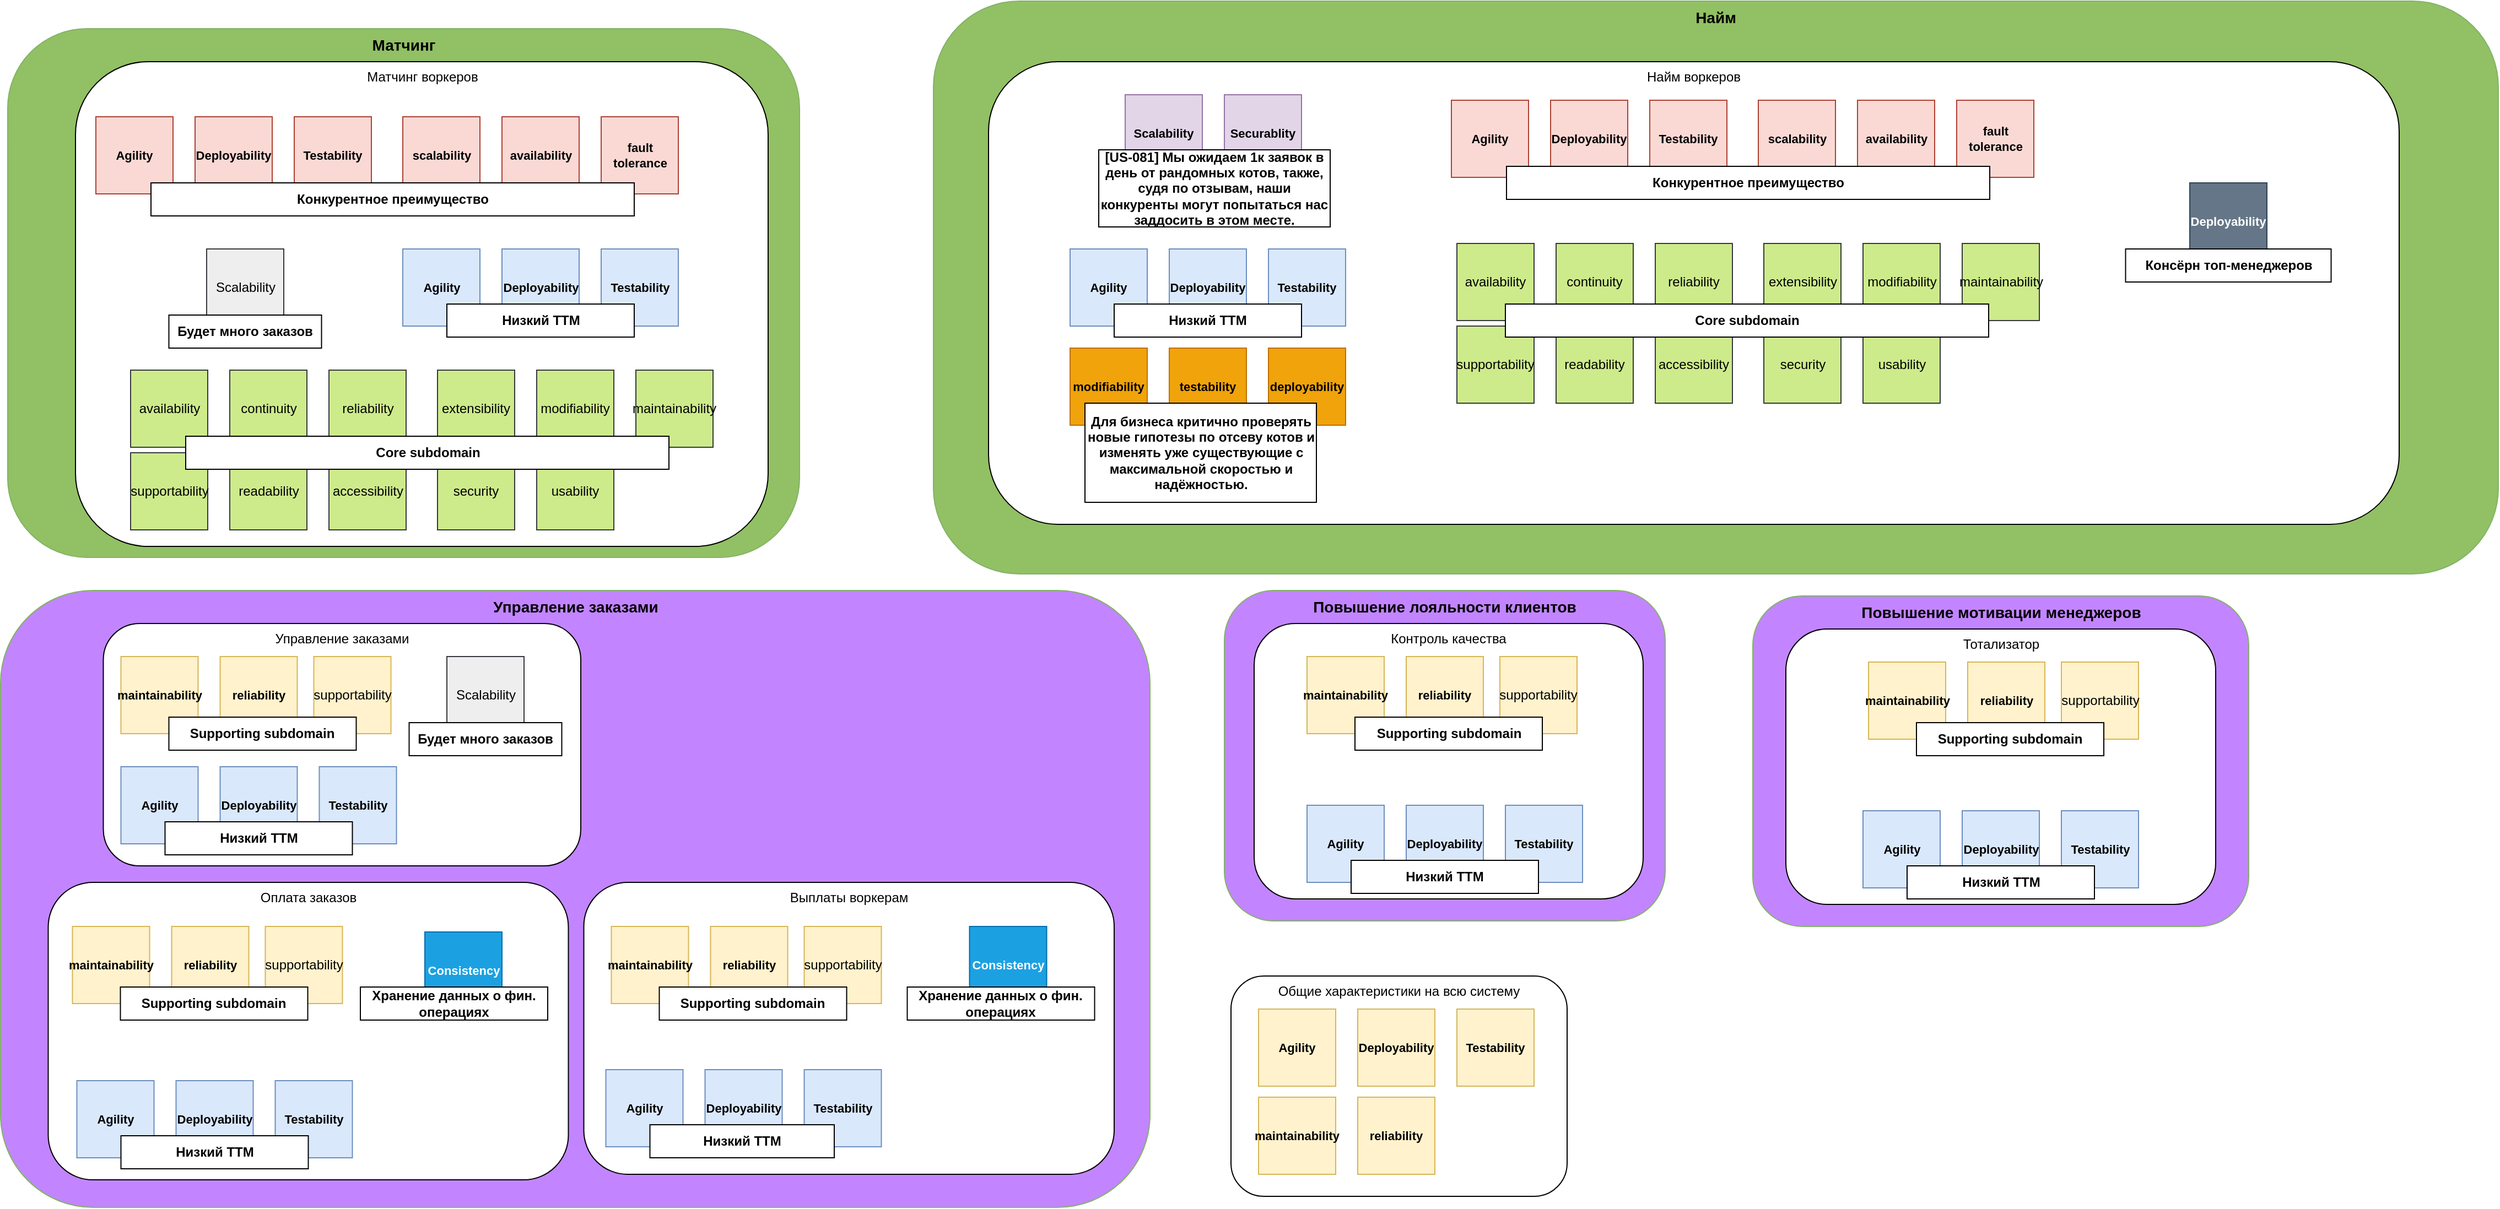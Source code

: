 <mxfile version="24.6.4" type="device">
  <diagram name="Страница — 1" id="pB-DCqzlVxQYwyFY6dTd">
    <mxGraphModel dx="4261" dy="2704" grid="1" gridSize="10" guides="1" tooltips="1" connect="1" arrows="1" fold="1" page="1" pageScale="1" pageWidth="827" pageHeight="1169" math="0" shadow="0">
      <root>
        <mxCell id="0" />
        <mxCell id="1" parent="0" />
        <mxCell id="i9HxITUdwTg5ynkEMa7d-1" value="&lt;font style=&quot;font-size: 14px;&quot;&gt;Найм&lt;/font&gt;" style="rounded=1;whiteSpace=wrap;html=1;fillColor=#92C064;strokeColor=#82b366;horizontal=1;verticalAlign=top;fontSize=14;fontStyle=1" parent="1" vertex="1">
          <mxGeometry x="-560" y="-195" width="1420" height="520" as="geometry" />
        </mxCell>
        <mxCell id="i9HxITUdwTg5ynkEMa7d-2" value="Повышение мотивации менеджеров" style="rounded=1;whiteSpace=wrap;html=1;fillColor=#C285FF;strokeColor=#82b366;verticalAlign=top;fontStyle=1;fontSize=14;" parent="1" vertex="1">
          <mxGeometry x="183.5" y="345" width="450" height="300" as="geometry" />
        </mxCell>
        <mxCell id="i9HxITUdwTg5ynkEMa7d-3" value="Повышение лояльности клиентов" style="rounded=1;whiteSpace=wrap;html=1;fillColor=#C285FF;strokeColor=#82b366;verticalAlign=top;fontSize=14;fontStyle=1" parent="1" vertex="1">
          <mxGeometry x="-296" y="340" width="400" height="300" as="geometry" />
        </mxCell>
        <mxCell id="i9HxITUdwTg5ynkEMa7d-4" value="&lt;font style=&quot;font-size: 14px;&quot;&gt;&lt;b&gt;Управление заказами&lt;/b&gt;&lt;/font&gt;" style="rounded=1;whiteSpace=wrap;html=1;fillColor=#C285FF;strokeColor=#82b366;verticalAlign=top;" parent="1" vertex="1">
          <mxGeometry x="-1406.5" y="340" width="1043" height="560" as="geometry" />
        </mxCell>
        <mxCell id="i9HxITUdwTg5ynkEMa7d-6" value="Найм воркеров" style="rounded=1;whiteSpace=wrap;html=1;horizontal=1;verticalAlign=top;" parent="1" vertex="1">
          <mxGeometry x="-510" y="-140" width="1280" height="420" as="geometry" />
        </mxCell>
        <mxCell id="i9HxITUdwTg5ynkEMa7d-8" value="Оплата заказов" style="rounded=1;whiteSpace=wrap;html=1;verticalAlign=top;" parent="1" vertex="1">
          <mxGeometry x="-1363.25" y="605" width="472" height="270" as="geometry" />
        </mxCell>
        <mxCell id="i9HxITUdwTg5ynkEMa7d-9" value="Выплаты воркерам" style="rounded=1;whiteSpace=wrap;html=1;verticalAlign=top;" parent="1" vertex="1">
          <mxGeometry x="-877.25" y="605" width="481.25" height="265" as="geometry" />
        </mxCell>
        <mxCell id="i9HxITUdwTg5ynkEMa7d-11" value="Управление заказами" style="rounded=1;whiteSpace=wrap;html=1;verticalAlign=top;" parent="1" vertex="1">
          <mxGeometry x="-1313.25" y="370" width="433.25" height="220" as="geometry" />
        </mxCell>
        <mxCell id="i9HxITUdwTg5ynkEMa7d-17" value="Тотализатор" style="rounded=1;whiteSpace=wrap;html=1;verticalAlign=top;" parent="1" vertex="1">
          <mxGeometry x="213.5" y="375" width="390" height="250" as="geometry" />
        </mxCell>
        <mxCell id="i9HxITUdwTg5ynkEMa7d-18" value="Контроль качества" style="rounded=1;whiteSpace=wrap;html=1;verticalAlign=top;" parent="1" vertex="1">
          <mxGeometry x="-269" y="370" width="353" height="250" as="geometry" />
        </mxCell>
        <mxCell id="p7_S75s9Kl5HE0xFlEru-1" value="Матчинг" style="rounded=1;whiteSpace=wrap;html=1;fillColor=#92C064;strokeColor=#82b366;verticalAlign=top;fontStyle=1;fontSize=14;" parent="1" vertex="1">
          <mxGeometry x="-1400" y="-170" width="718.5" height="480" as="geometry" />
        </mxCell>
        <mxCell id="i9HxITUdwTg5ynkEMa7d-10" value="Матчинг воркеров" style="rounded=1;whiteSpace=wrap;html=1;verticalAlign=top;" parent="1" vertex="1">
          <mxGeometry x="-1338.5" y="-140" width="628.5" height="440" as="geometry" />
        </mxCell>
        <mxCell id="guKOBlCvcFEGk6WnvgFR-11" value="&lt;b style=&quot;font-size: 11px;&quot;&gt;&lt;font style=&quot;font-size: 11px;&quot;&gt;Agility&lt;/font&gt;&lt;/b&gt;" style="whiteSpace=wrap;html=1;aspect=fixed;labelBackgroundColor=none;fillColor=#dae8fc;strokeColor=#6c8ebf;fontSize=11;" parent="1" vertex="1">
          <mxGeometry x="-436" y="30" width="70" height="70" as="geometry" />
        </mxCell>
        <mxCell id="guKOBlCvcFEGk6WnvgFR-12" value="&lt;b style=&quot;font-size: 11px;&quot;&gt;&lt;font style=&quot;font-size: 11px;&quot;&gt;Deployability&lt;/font&gt;&lt;/b&gt;" style="whiteSpace=wrap;html=1;aspect=fixed;labelBackgroundColor=none;fillColor=#dae8fc;strokeColor=#6c8ebf;fontSize=11;" parent="1" vertex="1">
          <mxGeometry x="-346" y="30" width="70" height="70" as="geometry" />
        </mxCell>
        <mxCell id="guKOBlCvcFEGk6WnvgFR-13" value="&lt;b style=&quot;font-size: 11px;&quot;&gt;&lt;font style=&quot;font-size: 11px;&quot;&gt;Testability&lt;/font&gt;&lt;/b&gt;" style="whiteSpace=wrap;html=1;aspect=fixed;labelBackgroundColor=none;fillColor=#dae8fc;strokeColor=#6c8ebf;fontSize=11;" parent="1" vertex="1">
          <mxGeometry x="-256" y="30" width="70" height="70" as="geometry" />
        </mxCell>
        <mxCell id="guKOBlCvcFEGk6WnvgFR-14" value="Низкий TTM" style="rounded=0;whiteSpace=wrap;html=1;fontStyle=1" parent="1" vertex="1">
          <mxGeometry x="-396" y="80" width="170" height="30" as="geometry" />
        </mxCell>
        <mxCell id="guKOBlCvcFEGk6WnvgFR-18" value="&lt;b style=&quot;font-size: 11px;&quot;&gt;&lt;font style=&quot;font-size: 11px;&quot;&gt;Agility&lt;/font&gt;&lt;/b&gt;" style="whiteSpace=wrap;html=1;aspect=fixed;labelBackgroundColor=none;fillColor=#dae8fc;strokeColor=#6c8ebf;fontSize=11;" parent="1" vertex="1">
          <mxGeometry x="-1041.5" y="30" width="70" height="70" as="geometry" />
        </mxCell>
        <mxCell id="guKOBlCvcFEGk6WnvgFR-19" value="&lt;b style=&quot;font-size: 11px;&quot;&gt;&lt;font style=&quot;font-size: 11px;&quot;&gt;Deployability&lt;/font&gt;&lt;/b&gt;" style="whiteSpace=wrap;html=1;aspect=fixed;labelBackgroundColor=none;fillColor=#dae8fc;strokeColor=#6c8ebf;fontSize=11;" parent="1" vertex="1">
          <mxGeometry x="-951.5" y="30" width="70" height="70" as="geometry" />
        </mxCell>
        <mxCell id="guKOBlCvcFEGk6WnvgFR-20" value="&lt;b style=&quot;font-size: 11px;&quot;&gt;&lt;font style=&quot;font-size: 11px;&quot;&gt;Testability&lt;/font&gt;&lt;/b&gt;" style="whiteSpace=wrap;html=1;aspect=fixed;labelBackgroundColor=none;fillColor=#dae8fc;strokeColor=#6c8ebf;fontSize=11;" parent="1" vertex="1">
          <mxGeometry x="-861.5" y="30" width="70" height="70" as="geometry" />
        </mxCell>
        <mxCell id="guKOBlCvcFEGk6WnvgFR-21" value="Низкий TTM" style="rounded=0;whiteSpace=wrap;html=1;fontStyle=1" parent="1" vertex="1">
          <mxGeometry x="-1001.5" y="80" width="170" height="30" as="geometry" />
        </mxCell>
        <mxCell id="guKOBlCvcFEGk6WnvgFR-22" value="&lt;b style=&quot;font-size: 11px;&quot;&gt;&lt;font style=&quot;font-size: 11px;&quot;&gt;Agility&lt;/font&gt;&lt;/b&gt;" style="whiteSpace=wrap;html=1;aspect=fixed;labelBackgroundColor=none;fillColor=#dae8fc;strokeColor=#6c8ebf;fontSize=11;" parent="1" vertex="1">
          <mxGeometry x="-221" y="535" width="70" height="70" as="geometry" />
        </mxCell>
        <mxCell id="guKOBlCvcFEGk6WnvgFR-23" value="&lt;b style=&quot;font-size: 11px;&quot;&gt;&lt;font style=&quot;font-size: 11px;&quot;&gt;Deployability&lt;/font&gt;&lt;/b&gt;" style="whiteSpace=wrap;html=1;aspect=fixed;labelBackgroundColor=none;fillColor=#dae8fc;strokeColor=#6c8ebf;fontSize=11;" parent="1" vertex="1">
          <mxGeometry x="-131" y="535" width="70" height="70" as="geometry" />
        </mxCell>
        <mxCell id="guKOBlCvcFEGk6WnvgFR-24" value="&lt;b style=&quot;font-size: 11px;&quot;&gt;&lt;font style=&quot;font-size: 11px;&quot;&gt;Testability&lt;/font&gt;&lt;/b&gt;" style="whiteSpace=wrap;html=1;aspect=fixed;labelBackgroundColor=none;fillColor=#dae8fc;strokeColor=#6c8ebf;fontSize=11;" parent="1" vertex="1">
          <mxGeometry x="-41" y="535" width="70" height="70" as="geometry" />
        </mxCell>
        <mxCell id="guKOBlCvcFEGk6WnvgFR-25" value="Низкий TTM" style="rounded=0;whiteSpace=wrap;html=1;fontStyle=1" parent="1" vertex="1">
          <mxGeometry x="-181" y="585" width="170" height="30" as="geometry" />
        </mxCell>
        <mxCell id="guKOBlCvcFEGk6WnvgFR-30" value="&lt;b style=&quot;font-size: 11px;&quot;&gt;&lt;font style=&quot;font-size: 11px;&quot;&gt;Agility&lt;/font&gt;&lt;/b&gt;" style="whiteSpace=wrap;html=1;aspect=fixed;labelBackgroundColor=none;fillColor=#dae8fc;strokeColor=#6c8ebf;fontSize=11;" parent="1" vertex="1">
          <mxGeometry x="-1297.25" y="500" width="70" height="70" as="geometry" />
        </mxCell>
        <mxCell id="guKOBlCvcFEGk6WnvgFR-31" value="&lt;b style=&quot;font-size: 11px;&quot;&gt;&lt;font style=&quot;font-size: 11px;&quot;&gt;Deployability&lt;/font&gt;&lt;/b&gt;" style="whiteSpace=wrap;html=1;aspect=fixed;labelBackgroundColor=none;fillColor=#dae8fc;strokeColor=#6c8ebf;fontSize=11;" parent="1" vertex="1">
          <mxGeometry x="-1207.25" y="500" width="70" height="70" as="geometry" />
        </mxCell>
        <mxCell id="guKOBlCvcFEGk6WnvgFR-32" value="&lt;b style=&quot;font-size: 11px;&quot;&gt;&lt;font style=&quot;font-size: 11px;&quot;&gt;Testability&lt;/font&gt;&lt;/b&gt;" style="whiteSpace=wrap;html=1;aspect=fixed;labelBackgroundColor=none;fillColor=#dae8fc;strokeColor=#6c8ebf;fontSize=11;" parent="1" vertex="1">
          <mxGeometry x="-1117.25" y="500" width="70" height="70" as="geometry" />
        </mxCell>
        <mxCell id="guKOBlCvcFEGk6WnvgFR-33" value="Низкий TTM" style="rounded=0;whiteSpace=wrap;html=1;fontStyle=1" parent="1" vertex="1">
          <mxGeometry x="-1257.25" y="550" width="170" height="30" as="geometry" />
        </mxCell>
        <mxCell id="guKOBlCvcFEGk6WnvgFR-34" value="&lt;b style=&quot;font-size: 11px;&quot;&gt;&lt;font style=&quot;font-size: 11px;&quot;&gt;Agility&lt;/font&gt;&lt;/b&gt;" style="whiteSpace=wrap;html=1;aspect=fixed;labelBackgroundColor=none;fillColor=#dae8fc;strokeColor=#6c8ebf;fontSize=11;" parent="1" vertex="1">
          <mxGeometry x="-857.25" y="775" width="70" height="70" as="geometry" />
        </mxCell>
        <mxCell id="guKOBlCvcFEGk6WnvgFR-35" value="&lt;b style=&quot;font-size: 11px;&quot;&gt;&lt;font style=&quot;font-size: 11px;&quot;&gt;Deployability&lt;/font&gt;&lt;/b&gt;" style="whiteSpace=wrap;html=1;aspect=fixed;labelBackgroundColor=none;fillColor=#dae8fc;strokeColor=#6c8ebf;fontSize=11;" parent="1" vertex="1">
          <mxGeometry x="-767.25" y="775" width="70" height="70" as="geometry" />
        </mxCell>
        <mxCell id="guKOBlCvcFEGk6WnvgFR-36" value="&lt;b style=&quot;font-size: 11px;&quot;&gt;&lt;font style=&quot;font-size: 11px;&quot;&gt;Testability&lt;/font&gt;&lt;/b&gt;" style="whiteSpace=wrap;html=1;aspect=fixed;labelBackgroundColor=none;fillColor=#dae8fc;strokeColor=#6c8ebf;fontSize=11;" parent="1" vertex="1">
          <mxGeometry x="-677.25" y="775" width="70" height="70" as="geometry" />
        </mxCell>
        <mxCell id="guKOBlCvcFEGk6WnvgFR-37" value="Низкий TTM" style="rounded=0;whiteSpace=wrap;html=1;fontStyle=1" parent="1" vertex="1">
          <mxGeometry x="-817.25" y="825" width="167.25" height="30" as="geometry" />
        </mxCell>
        <mxCell id="guKOBlCvcFEGk6WnvgFR-38" value="&lt;b style=&quot;font-size: 11px;&quot;&gt;&lt;font style=&quot;font-size: 11px;&quot;&gt;Agility&lt;/font&gt;&lt;/b&gt;" style="whiteSpace=wrap;html=1;aspect=fixed;labelBackgroundColor=none;fillColor=#dae8fc;strokeColor=#6c8ebf;fontSize=11;" parent="1" vertex="1">
          <mxGeometry x="-1337.25" y="785" width="70" height="70" as="geometry" />
        </mxCell>
        <mxCell id="guKOBlCvcFEGk6WnvgFR-39" value="&lt;b style=&quot;font-size: 11px;&quot;&gt;&lt;font style=&quot;font-size: 11px;&quot;&gt;Deployability&lt;/font&gt;&lt;/b&gt;" style="whiteSpace=wrap;html=1;aspect=fixed;labelBackgroundColor=none;fillColor=#dae8fc;strokeColor=#6c8ebf;fontSize=11;" parent="1" vertex="1">
          <mxGeometry x="-1247.25" y="785" width="70" height="70" as="geometry" />
        </mxCell>
        <mxCell id="guKOBlCvcFEGk6WnvgFR-40" value="&lt;b style=&quot;font-size: 11px;&quot;&gt;&lt;font style=&quot;font-size: 11px;&quot;&gt;Testability&lt;/font&gt;&lt;/b&gt;" style="whiteSpace=wrap;html=1;aspect=fixed;labelBackgroundColor=none;fillColor=#dae8fc;strokeColor=#6c8ebf;fontSize=11;" parent="1" vertex="1">
          <mxGeometry x="-1157.25" y="785" width="70" height="70" as="geometry" />
        </mxCell>
        <mxCell id="guKOBlCvcFEGk6WnvgFR-41" value="Низкий TTM" style="rounded=0;whiteSpace=wrap;html=1;fontStyle=1" parent="1" vertex="1">
          <mxGeometry x="-1297.25" y="835" width="170" height="30" as="geometry" />
        </mxCell>
        <mxCell id="guKOBlCvcFEGk6WnvgFR-42" value="&lt;b style=&quot;font-size: 11px;&quot;&gt;&lt;font style=&quot;font-size: 11px;&quot;&gt;Agility&lt;/font&gt;&lt;/b&gt;" style="whiteSpace=wrap;html=1;aspect=fixed;labelBackgroundColor=none;fillColor=#dae8fc;strokeColor=#6c8ebf;fontSize=11;" parent="1" vertex="1">
          <mxGeometry x="283.5" y="540" width="70" height="70" as="geometry" />
        </mxCell>
        <mxCell id="guKOBlCvcFEGk6WnvgFR-43" value="&lt;b style=&quot;font-size: 11px;&quot;&gt;&lt;font style=&quot;font-size: 11px;&quot;&gt;Deployability&lt;/font&gt;&lt;/b&gt;" style="whiteSpace=wrap;html=1;aspect=fixed;labelBackgroundColor=none;fillColor=#dae8fc;strokeColor=#6c8ebf;fontSize=11;" parent="1" vertex="1">
          <mxGeometry x="373.5" y="540" width="70" height="70" as="geometry" />
        </mxCell>
        <mxCell id="guKOBlCvcFEGk6WnvgFR-44" value="&lt;b style=&quot;font-size: 11px;&quot;&gt;&lt;font style=&quot;font-size: 11px;&quot;&gt;Testability&lt;/font&gt;&lt;/b&gt;" style="whiteSpace=wrap;html=1;aspect=fixed;labelBackgroundColor=none;fillColor=#dae8fc;strokeColor=#6c8ebf;fontSize=11;" parent="1" vertex="1">
          <mxGeometry x="463.5" y="540" width="70" height="70" as="geometry" />
        </mxCell>
        <mxCell id="guKOBlCvcFEGk6WnvgFR-45" value="Низкий TTM" style="rounded=0;whiteSpace=wrap;html=1;fontStyle=1" parent="1" vertex="1">
          <mxGeometry x="323.5" y="590" width="170" height="30" as="geometry" />
        </mxCell>
        <mxCell id="guKOBlCvcFEGk6WnvgFR-46" value="Общие характеристики на всю систему" style="rounded=1;whiteSpace=wrap;html=1;verticalAlign=top;" parent="1" vertex="1">
          <mxGeometry x="-290" y="690" width="305" height="200" as="geometry" />
        </mxCell>
        <mxCell id="guKOBlCvcFEGk6WnvgFR-47" value="&lt;b style=&quot;font-size: 11px;&quot;&gt;&lt;font style=&quot;font-size: 11px;&quot;&gt;Agility&lt;/font&gt;&lt;/b&gt;" style="whiteSpace=wrap;html=1;aspect=fixed;labelBackgroundColor=none;fillColor=#fff2cc;strokeColor=#d6b656;fontSize=11;" parent="1" vertex="1">
          <mxGeometry x="-265" y="720" width="70" height="70" as="geometry" />
        </mxCell>
        <mxCell id="DYhysilcUHir7CbwO9jj-1" value="&lt;b style=&quot;font-size: 11px;&quot;&gt;&lt;font style=&quot;font-size: 11px;&quot;&gt;Deployability&lt;/font&gt;&lt;/b&gt;" style="whiteSpace=wrap;html=1;aspect=fixed;labelBackgroundColor=none;fillColor=#fff2cc;strokeColor=#d6b656;fontSize=11;" vertex="1" parent="1">
          <mxGeometry x="-175" y="720" width="70" height="70" as="geometry" />
        </mxCell>
        <mxCell id="DYhysilcUHir7CbwO9jj-2" value="&lt;b style=&quot;font-size: 11px;&quot;&gt;&lt;font style=&quot;font-size: 11px;&quot;&gt;Testability&lt;/font&gt;&lt;/b&gt;" style="whiteSpace=wrap;html=1;aspect=fixed;labelBackgroundColor=none;fillColor=#fff2cc;strokeColor=#d6b656;fontSize=11;" vertex="1" parent="1">
          <mxGeometry x="-85" y="720" width="70" height="70" as="geometry" />
        </mxCell>
        <mxCell id="DYhysilcUHir7CbwO9jj-3" value="&lt;b style=&quot;font-size: 11px;&quot;&gt;&lt;font style=&quot;font-size: 11px;&quot;&gt;Scalability&lt;/font&gt;&lt;/b&gt;" style="whiteSpace=wrap;html=1;aspect=fixed;labelBackgroundColor=none;fillColor=#e1d5e7;strokeColor=#9673a6;fontSize=11;" vertex="1" parent="1">
          <mxGeometry x="-386" y="-110" width="70" height="70" as="geometry" />
        </mxCell>
        <mxCell id="DYhysilcUHir7CbwO9jj-4" value="&lt;b style=&quot;font-size: 11px;&quot;&gt;&lt;font style=&quot;font-size: 11px;&quot;&gt;Securablity&lt;/font&gt;&lt;/b&gt;" style="whiteSpace=wrap;html=1;aspect=fixed;labelBackgroundColor=none;fillColor=#e1d5e7;strokeColor=#9673a6;fontSize=11;" vertex="1" parent="1">
          <mxGeometry x="-296" y="-110" width="70" height="70" as="geometry" />
        </mxCell>
        <mxCell id="DYhysilcUHir7CbwO9jj-5" value="&lt;b&gt;modifiability&lt;/b&gt;" style="whiteSpace=wrap;html=1;aspect=fixed;labelBackgroundColor=none;fillColor=#f0a30a;strokeColor=#BD7000;fontSize=11;fontColor=#000000;" vertex="1" parent="1">
          <mxGeometry x="-436" y="120" width="70" height="70" as="geometry" />
        </mxCell>
        <mxCell id="DYhysilcUHir7CbwO9jj-6" value="&lt;b&gt;testability&lt;/b&gt;" style="whiteSpace=wrap;html=1;aspect=fixed;labelBackgroundColor=none;fillColor=#f0a30a;strokeColor=#BD7000;fontSize=11;fontColor=#000000;" vertex="1" parent="1">
          <mxGeometry x="-346" y="120" width="70" height="70" as="geometry" />
        </mxCell>
        <mxCell id="DYhysilcUHir7CbwO9jj-7" value="&lt;b&gt;deployability&lt;/b&gt;" style="whiteSpace=wrap;html=1;aspect=fixed;labelBackgroundColor=none;fillColor=#f0a30a;strokeColor=#BD7000;fontSize=11;fontColor=#000000;" vertex="1" parent="1">
          <mxGeometry x="-256" y="120" width="70" height="70" as="geometry" />
        </mxCell>
        <mxCell id="DYhysilcUHir7CbwO9jj-8" value="Для бизнеса критично проверять новые гипотезы по отсеву котов и изменять уже существующие с максимальной скоростью и надёжностью." style="rounded=0;whiteSpace=wrap;html=1;fontStyle=1" vertex="1" parent="1">
          <mxGeometry x="-422.5" y="170" width="210" height="90" as="geometry" />
        </mxCell>
        <mxCell id="DYhysilcUHir7CbwO9jj-9" value="[US-081] Мы ожидаем 1к заявок в день от рандомных котов, также, судя по отзывам, наши конкуренты могут попытаться нас заддосить в этом месте." style="rounded=0;whiteSpace=wrap;html=1;fontStyle=1" vertex="1" parent="1">
          <mxGeometry x="-410" y="-60" width="210" height="70" as="geometry" />
        </mxCell>
        <mxCell id="DYhysilcUHir7CbwO9jj-10" value="&lt;b&gt;maintainability&lt;/b&gt;" style="whiteSpace=wrap;html=1;aspect=fixed;labelBackgroundColor=none;fillColor=#fff2cc;strokeColor=#d6b656;fontSize=11;" vertex="1" parent="1">
          <mxGeometry x="-265" y="800" width="70" height="70" as="geometry" />
        </mxCell>
        <mxCell id="DYhysilcUHir7CbwO9jj-11" value="&lt;b&gt;reliability&lt;/b&gt;" style="whiteSpace=wrap;html=1;aspect=fixed;labelBackgroundColor=none;fillColor=#fff2cc;strokeColor=#d6b656;fontSize=11;" vertex="1" parent="1">
          <mxGeometry x="-175" y="800" width="70" height="70" as="geometry" />
        </mxCell>
        <mxCell id="DYhysilcUHir7CbwO9jj-14" value="&lt;b&gt;maintainability&lt;/b&gt;" style="whiteSpace=wrap;html=1;aspect=fixed;labelBackgroundColor=none;fillColor=#fff2cc;strokeColor=#d6b656;fontSize=11;" vertex="1" parent="1">
          <mxGeometry x="-221" y="400" width="70" height="70" as="geometry" />
        </mxCell>
        <mxCell id="DYhysilcUHir7CbwO9jj-15" value="&lt;b&gt;reliability&lt;/b&gt;" style="whiteSpace=wrap;html=1;aspect=fixed;labelBackgroundColor=none;fillColor=#fff2cc;strokeColor=#d6b656;fontSize=11;" vertex="1" parent="1">
          <mxGeometry x="-131" y="400" width="70" height="70" as="geometry" />
        </mxCell>
        <mxCell id="DYhysilcUHir7CbwO9jj-16" value="&lt;span style=&quot;font-size: 12px; text-align: left;&quot;&gt;supportability&lt;/span&gt;" style="whiteSpace=wrap;html=1;aspect=fixed;labelBackgroundColor=none;fillColor=#fff2cc;strokeColor=#d6b656;fontSize=11;" vertex="1" parent="1">
          <mxGeometry x="-46" y="400" width="70" height="70" as="geometry" />
        </mxCell>
        <mxCell id="DYhysilcUHir7CbwO9jj-17" value="Supporting subdomain" style="rounded=0;whiteSpace=wrap;html=1;fontStyle=1" vertex="1" parent="1">
          <mxGeometry x="-177.5" y="455" width="170" height="30" as="geometry" />
        </mxCell>
        <mxCell id="DYhysilcUHir7CbwO9jj-18" value="&lt;b&gt;maintainability&lt;/b&gt;" style="whiteSpace=wrap;html=1;aspect=fixed;labelBackgroundColor=none;fillColor=#fff2cc;strokeColor=#d6b656;fontSize=11;" vertex="1" parent="1">
          <mxGeometry x="-1297.25" y="400" width="70" height="70" as="geometry" />
        </mxCell>
        <mxCell id="DYhysilcUHir7CbwO9jj-19" value="&lt;b&gt;reliability&lt;/b&gt;" style="whiteSpace=wrap;html=1;aspect=fixed;labelBackgroundColor=none;fillColor=#fff2cc;strokeColor=#d6b656;fontSize=11;" vertex="1" parent="1">
          <mxGeometry x="-1207.25" y="400" width="70" height="70" as="geometry" />
        </mxCell>
        <mxCell id="DYhysilcUHir7CbwO9jj-20" value="&lt;span style=&quot;font-size: 12px; text-align: left;&quot;&gt;supportability&lt;/span&gt;" style="whiteSpace=wrap;html=1;aspect=fixed;labelBackgroundColor=none;fillColor=#fff2cc;strokeColor=#d6b656;fontSize=11;" vertex="1" parent="1">
          <mxGeometry x="-1122.25" y="400" width="70" height="70" as="geometry" />
        </mxCell>
        <mxCell id="DYhysilcUHir7CbwO9jj-21" value="Supporting subdomain" style="rounded=0;whiteSpace=wrap;html=1;fontStyle=1" vertex="1" parent="1">
          <mxGeometry x="-1253.75" y="455" width="170" height="30" as="geometry" />
        </mxCell>
        <mxCell id="DYhysilcUHir7CbwO9jj-22" value="&lt;b&gt;maintainability&lt;/b&gt;" style="whiteSpace=wrap;html=1;aspect=fixed;labelBackgroundColor=none;fillColor=#fff2cc;strokeColor=#d6b656;fontSize=11;" vertex="1" parent="1">
          <mxGeometry x="-852.25" y="645" width="70" height="70" as="geometry" />
        </mxCell>
        <mxCell id="DYhysilcUHir7CbwO9jj-23" value="&lt;b&gt;reliability&lt;/b&gt;" style="whiteSpace=wrap;html=1;aspect=fixed;labelBackgroundColor=none;fillColor=#fff2cc;strokeColor=#d6b656;fontSize=11;" vertex="1" parent="1">
          <mxGeometry x="-762.25" y="645" width="70" height="70" as="geometry" />
        </mxCell>
        <mxCell id="DYhysilcUHir7CbwO9jj-24" value="&lt;span style=&quot;font-size: 12px; text-align: left;&quot;&gt;supportability&lt;/span&gt;" style="whiteSpace=wrap;html=1;aspect=fixed;labelBackgroundColor=none;fillColor=#fff2cc;strokeColor=#d6b656;fontSize=11;" vertex="1" parent="1">
          <mxGeometry x="-677.25" y="645" width="70" height="70" as="geometry" />
        </mxCell>
        <mxCell id="DYhysilcUHir7CbwO9jj-25" value="Supporting subdomain" style="rounded=0;whiteSpace=wrap;html=1;fontStyle=1" vertex="1" parent="1">
          <mxGeometry x="-808.75" y="700" width="170" height="30" as="geometry" />
        </mxCell>
        <mxCell id="DYhysilcUHir7CbwO9jj-26" value="&lt;b&gt;maintainability&lt;/b&gt;" style="whiteSpace=wrap;html=1;aspect=fixed;labelBackgroundColor=none;fillColor=#fff2cc;strokeColor=#d6b656;fontSize=11;" vertex="1" parent="1">
          <mxGeometry x="-1341.25" y="645" width="70" height="70" as="geometry" />
        </mxCell>
        <mxCell id="DYhysilcUHir7CbwO9jj-27" value="&lt;b&gt;reliability&lt;/b&gt;" style="whiteSpace=wrap;html=1;aspect=fixed;labelBackgroundColor=none;fillColor=#fff2cc;strokeColor=#d6b656;fontSize=11;" vertex="1" parent="1">
          <mxGeometry x="-1251.25" y="645" width="70" height="70" as="geometry" />
        </mxCell>
        <mxCell id="DYhysilcUHir7CbwO9jj-28" value="&lt;span style=&quot;font-size: 12px; text-align: left;&quot;&gt;supportability&lt;/span&gt;" style="whiteSpace=wrap;html=1;aspect=fixed;labelBackgroundColor=none;fillColor=#fff2cc;strokeColor=#d6b656;fontSize=11;" vertex="1" parent="1">
          <mxGeometry x="-1166.25" y="645" width="70" height="70" as="geometry" />
        </mxCell>
        <mxCell id="DYhysilcUHir7CbwO9jj-29" value="Supporting subdomain" style="rounded=0;whiteSpace=wrap;html=1;fontStyle=1" vertex="1" parent="1">
          <mxGeometry x="-1297.75" y="700" width="170" height="30" as="geometry" />
        </mxCell>
        <mxCell id="DYhysilcUHir7CbwO9jj-30" value="&lt;b&gt;maintainability&lt;/b&gt;" style="whiteSpace=wrap;html=1;aspect=fixed;labelBackgroundColor=none;fillColor=#fff2cc;strokeColor=#d6b656;fontSize=11;" vertex="1" parent="1">
          <mxGeometry x="288.5" y="405" width="70" height="70" as="geometry" />
        </mxCell>
        <mxCell id="DYhysilcUHir7CbwO9jj-31" value="&lt;b&gt;reliability&lt;/b&gt;" style="whiteSpace=wrap;html=1;aspect=fixed;labelBackgroundColor=none;fillColor=#fff2cc;strokeColor=#d6b656;fontSize=11;" vertex="1" parent="1">
          <mxGeometry x="378.5" y="405" width="70" height="70" as="geometry" />
        </mxCell>
        <mxCell id="DYhysilcUHir7CbwO9jj-32" value="&lt;span style=&quot;font-size: 12px; text-align: left;&quot;&gt;supportability&lt;/span&gt;" style="whiteSpace=wrap;html=1;aspect=fixed;labelBackgroundColor=none;fillColor=#fff2cc;strokeColor=#d6b656;fontSize=11;" vertex="1" parent="1">
          <mxGeometry x="463.5" y="405" width="70" height="70" as="geometry" />
        </mxCell>
        <mxCell id="DYhysilcUHir7CbwO9jj-33" value="Supporting subdomain" style="rounded=0;whiteSpace=wrap;html=1;fontStyle=1" vertex="1" parent="1">
          <mxGeometry x="332" y="460" width="170" height="30" as="geometry" />
        </mxCell>
        <mxCell id="DYhysilcUHir7CbwO9jj-34" value="&lt;b&gt;scalability&lt;/b&gt;" style="whiteSpace=wrap;html=1;aspect=fixed;labelBackgroundColor=none;fillColor=#fad9d5;strokeColor=#ae4132;fontSize=11;" vertex="1" parent="1">
          <mxGeometry x="-1041.5" y="-90" width="70" height="70" as="geometry" />
        </mxCell>
        <mxCell id="DYhysilcUHir7CbwO9jj-35" value="&lt;b&gt;availability&lt;/b&gt;" style="whiteSpace=wrap;html=1;aspect=fixed;labelBackgroundColor=none;fillColor=#fad9d5;strokeColor=#ae4132;fontSize=11;" vertex="1" parent="1">
          <mxGeometry x="-951.5" y="-90" width="70" height="70" as="geometry" />
        </mxCell>
        <mxCell id="DYhysilcUHir7CbwO9jj-36" value="&lt;b&gt;fault tolerance&lt;/b&gt;" style="whiteSpace=wrap;html=1;aspect=fixed;labelBackgroundColor=none;fillColor=#fad9d5;strokeColor=#ae4132;fontSize=11;" vertex="1" parent="1">
          <mxGeometry x="-861.5" y="-90" width="70" height="70" as="geometry" />
        </mxCell>
        <mxCell id="DYhysilcUHir7CbwO9jj-43" value="&lt;b style=&quot;font-size: 11px;&quot;&gt;&lt;font style=&quot;font-size: 11px;&quot;&gt;Agility&lt;/font&gt;&lt;/b&gt;" style="whiteSpace=wrap;html=1;aspect=fixed;labelBackgroundColor=none;fillColor=#fad9d5;strokeColor=#ae4132;fontSize=11;" vertex="1" parent="1">
          <mxGeometry x="-1320" y="-90" width="70" height="70" as="geometry" />
        </mxCell>
        <mxCell id="DYhysilcUHir7CbwO9jj-44" value="&lt;b style=&quot;font-size: 11px;&quot;&gt;&lt;font style=&quot;font-size: 11px;&quot;&gt;Deployability&lt;/font&gt;&lt;/b&gt;" style="whiteSpace=wrap;html=1;aspect=fixed;labelBackgroundColor=none;fillColor=#fad9d5;strokeColor=#ae4132;fontSize=11;" vertex="1" parent="1">
          <mxGeometry x="-1230" y="-90" width="70" height="70" as="geometry" />
        </mxCell>
        <mxCell id="DYhysilcUHir7CbwO9jj-45" value="&lt;b style=&quot;font-size: 11px;&quot;&gt;&lt;font style=&quot;font-size: 11px;&quot;&gt;Testability&lt;/font&gt;&lt;/b&gt;" style="whiteSpace=wrap;html=1;aspect=fixed;labelBackgroundColor=none;fillColor=#fad9d5;strokeColor=#ae4132;fontSize=11;" vertex="1" parent="1">
          <mxGeometry x="-1140" y="-90" width="70" height="70" as="geometry" />
        </mxCell>
        <mxCell id="DYhysilcUHir7CbwO9jj-37" value="Конкурентное преимущество" style="rounded=0;whiteSpace=wrap;html=1;fontStyle=1" vertex="1" parent="1">
          <mxGeometry x="-1270" y="-30" width="438.5" height="30" as="geometry" />
        </mxCell>
        <mxCell id="DYhysilcUHir7CbwO9jj-53" value="&lt;b&gt;fault tolerance&lt;/b&gt;" style="whiteSpace=wrap;html=1;aspect=fixed;labelBackgroundColor=none;fillColor=#fad9d5;strokeColor=#ae4132;fontSize=11;" vertex="1" parent="1">
          <mxGeometry x="368.5" y="-105" width="70" height="70" as="geometry" />
        </mxCell>
        <mxCell id="DYhysilcUHir7CbwO9jj-54" value="&lt;b&gt;availability&lt;/b&gt;" style="whiteSpace=wrap;html=1;aspect=fixed;labelBackgroundColor=none;fillColor=#fad9d5;strokeColor=#ae4132;fontSize=11;" vertex="1" parent="1">
          <mxGeometry x="278.5" y="-105" width="70" height="70" as="geometry" />
        </mxCell>
        <mxCell id="DYhysilcUHir7CbwO9jj-56" value="&lt;b&gt;scalability&lt;/b&gt;" style="whiteSpace=wrap;html=1;aspect=fixed;labelBackgroundColor=none;fillColor=#fad9d5;strokeColor=#ae4132;fontSize=11;" vertex="1" parent="1">
          <mxGeometry x="188.5" y="-105" width="70" height="70" as="geometry" />
        </mxCell>
        <mxCell id="DYhysilcUHir7CbwO9jj-57" value="&lt;b style=&quot;font-size: 11px;&quot;&gt;&lt;font style=&quot;font-size: 11px;&quot;&gt;Testability&lt;/font&gt;&lt;/b&gt;" style="whiteSpace=wrap;html=1;aspect=fixed;labelBackgroundColor=none;fillColor=#fad9d5;strokeColor=#ae4132;fontSize=11;" vertex="1" parent="1">
          <mxGeometry x="90" y="-105" width="70" height="70" as="geometry" />
        </mxCell>
        <mxCell id="DYhysilcUHir7CbwO9jj-58" value="&lt;b style=&quot;font-size: 11px;&quot;&gt;&lt;font style=&quot;font-size: 11px;&quot;&gt;Deployability&lt;/font&gt;&lt;/b&gt;" style="whiteSpace=wrap;html=1;aspect=fixed;labelBackgroundColor=none;fillColor=#fad9d5;strokeColor=#ae4132;fontSize=11;" vertex="1" parent="1">
          <mxGeometry y="-105" width="70" height="70" as="geometry" />
        </mxCell>
        <mxCell id="DYhysilcUHir7CbwO9jj-59" value="&lt;b style=&quot;font-size: 11px;&quot;&gt;&lt;font style=&quot;font-size: 11px;&quot;&gt;Agility&lt;/font&gt;&lt;/b&gt;" style="whiteSpace=wrap;html=1;aspect=fixed;labelBackgroundColor=none;fillColor=#fad9d5;strokeColor=#ae4132;fontSize=11;" vertex="1" parent="1">
          <mxGeometry x="-90" y="-105" width="70" height="70" as="geometry" />
        </mxCell>
        <mxCell id="DYhysilcUHir7CbwO9jj-55" value="Конкурентное преимущество" style="rounded=0;whiteSpace=wrap;html=1;fontStyle=1" vertex="1" parent="1">
          <mxGeometry x="-40" y="-45" width="438.5" height="30" as="geometry" />
        </mxCell>
        <mxCell id="DYhysilcUHir7CbwO9jj-60" value="&lt;span style=&quot;font-size: 12px; text-align: left;&quot;&gt;availability&lt;/span&gt;" style="whiteSpace=wrap;html=1;aspect=fixed;labelBackgroundColor=none;fillColor=#cdeb8b;strokeColor=#36393d;fontSize=11;" vertex="1" parent="1">
          <mxGeometry x="-85" y="25" width="70" height="70" as="geometry" />
        </mxCell>
        <mxCell id="DYhysilcUHir7CbwO9jj-61" value="&lt;span style=&quot;font-size: 12px; text-align: left;&quot;&gt;continuity&lt;/span&gt;" style="whiteSpace=wrap;html=1;aspect=fixed;labelBackgroundColor=none;fillColor=#cdeb8b;strokeColor=#36393d;fontSize=11;" vertex="1" parent="1">
          <mxGeometry x="5" y="25" width="70" height="70" as="geometry" />
        </mxCell>
        <mxCell id="DYhysilcUHir7CbwO9jj-62" value="&lt;span style=&quot;font-size: 12px; text-align: left;&quot;&gt;reliability&lt;/span&gt;" style="whiteSpace=wrap;html=1;aspect=fixed;labelBackgroundColor=none;fillColor=#cdeb8b;strokeColor=#36393d;fontSize=11;" vertex="1" parent="1">
          <mxGeometry x="95" y="25" width="70" height="70" as="geometry" />
        </mxCell>
        <mxCell id="DYhysilcUHir7CbwO9jj-63" value="&lt;span style=&quot;font-size: 12px; text-align: left;&quot;&gt;еxtensibility&lt;/span&gt;" style="whiteSpace=wrap;html=1;aspect=fixed;labelBackgroundColor=none;fillColor=#cdeb8b;strokeColor=#36393d;fontSize=11;" vertex="1" parent="1">
          <mxGeometry x="193.5" y="25" width="70" height="70" as="geometry" />
        </mxCell>
        <mxCell id="DYhysilcUHir7CbwO9jj-64" value="&lt;span style=&quot;font-size: 12px; text-align: left;&quot;&gt;modifiability&lt;/span&gt;" style="whiteSpace=wrap;html=1;aspect=fixed;labelBackgroundColor=none;fillColor=#cdeb8b;strokeColor=#36393d;fontSize=11;" vertex="1" parent="1">
          <mxGeometry x="283.5" y="25" width="70" height="70" as="geometry" />
        </mxCell>
        <mxCell id="DYhysilcUHir7CbwO9jj-65" value="&lt;span style=&quot;font-size: 12px; text-align: left;&quot;&gt;maintainability&lt;/span&gt;" style="whiteSpace=wrap;html=1;aspect=fixed;labelBackgroundColor=none;fillColor=#cdeb8b;strokeColor=#36393d;fontSize=11;" vertex="1" parent="1">
          <mxGeometry x="373.5" y="25" width="70" height="70" as="geometry" />
        </mxCell>
        <mxCell id="DYhysilcUHir7CbwO9jj-68" value="&lt;span style=&quot;font-size: 12px; text-align: left;&quot;&gt;supportability&lt;/span&gt;" style="whiteSpace=wrap;html=1;aspect=fixed;labelBackgroundColor=none;fillColor=#cdeb8b;strokeColor=#36393d;fontSize=11;" vertex="1" parent="1">
          <mxGeometry x="-85" y="100" width="70" height="70" as="geometry" />
        </mxCell>
        <mxCell id="DYhysilcUHir7CbwO9jj-69" value="&lt;span style=&quot;font-size: 12px; text-align: left;&quot;&gt;security&lt;/span&gt;" style="whiteSpace=wrap;html=1;aspect=fixed;labelBackgroundColor=none;fillColor=#cdeb8b;strokeColor=#36393d;fontSize=11;" vertex="1" parent="1">
          <mxGeometry x="193.5" y="100" width="70" height="70" as="geometry" />
        </mxCell>
        <mxCell id="DYhysilcUHir7CbwO9jj-70" value="&lt;span style=&quot;font-size: 12px; text-align: left;&quot;&gt;readability&lt;/span&gt;" style="whiteSpace=wrap;html=1;aspect=fixed;labelBackgroundColor=none;fillColor=#cdeb8b;strokeColor=#36393d;fontSize=11;" vertex="1" parent="1">
          <mxGeometry x="5" y="100" width="70" height="70" as="geometry" />
        </mxCell>
        <mxCell id="DYhysilcUHir7CbwO9jj-71" value="&lt;span style=&quot;font-size: 12px; text-align: left;&quot;&gt;accessibility&lt;/span&gt;" style="whiteSpace=wrap;html=1;aspect=fixed;labelBackgroundColor=none;fillColor=#cdeb8b;strokeColor=#36393d;fontSize=11;" vertex="1" parent="1">
          <mxGeometry x="95" y="100" width="70" height="70" as="geometry" />
        </mxCell>
        <mxCell id="DYhysilcUHir7CbwO9jj-72" value="&lt;span style=&quot;font-size: 12px; text-align: left;&quot;&gt;usability&lt;/span&gt;" style="whiteSpace=wrap;html=1;aspect=fixed;labelBackgroundColor=none;fillColor=#cdeb8b;strokeColor=#36393d;fontSize=11;" vertex="1" parent="1">
          <mxGeometry x="283.5" y="100" width="70" height="70" as="geometry" />
        </mxCell>
        <mxCell id="DYhysilcUHir7CbwO9jj-73" value="&lt;span style=&quot;font-size: 12px; text-align: left;&quot;&gt;availability&lt;/span&gt;" style="whiteSpace=wrap;html=1;aspect=fixed;labelBackgroundColor=none;fillColor=#cdeb8b;strokeColor=#36393d;fontSize=11;" vertex="1" parent="1">
          <mxGeometry x="-1288.5" y="140" width="70" height="70" as="geometry" />
        </mxCell>
        <mxCell id="DYhysilcUHir7CbwO9jj-74" value="&lt;span style=&quot;font-size: 12px; text-align: left;&quot;&gt;usability&lt;/span&gt;" style="whiteSpace=wrap;html=1;aspect=fixed;labelBackgroundColor=none;fillColor=#cdeb8b;strokeColor=#36393d;fontSize=11;" vertex="1" parent="1">
          <mxGeometry x="-920" y="215" width="70" height="70" as="geometry" />
        </mxCell>
        <mxCell id="DYhysilcUHir7CbwO9jj-75" value="&lt;span style=&quot;font-size: 12px; text-align: left;&quot;&gt;maintainability&lt;/span&gt;" style="whiteSpace=wrap;html=1;aspect=fixed;labelBackgroundColor=none;fillColor=#cdeb8b;strokeColor=#36393d;fontSize=11;" vertex="1" parent="1">
          <mxGeometry x="-830" y="140" width="70" height="70" as="geometry" />
        </mxCell>
        <mxCell id="DYhysilcUHir7CbwO9jj-76" value="&lt;span style=&quot;font-size: 12px; text-align: left;&quot;&gt;modifiability&lt;/span&gt;" style="whiteSpace=wrap;html=1;aspect=fixed;labelBackgroundColor=none;fillColor=#cdeb8b;strokeColor=#36393d;fontSize=11;" vertex="1" parent="1">
          <mxGeometry x="-920" y="140" width="70" height="70" as="geometry" />
        </mxCell>
        <mxCell id="DYhysilcUHir7CbwO9jj-77" value="&lt;span style=&quot;font-size: 12px; text-align: left;&quot;&gt;еxtensibility&lt;/span&gt;" style="whiteSpace=wrap;html=1;aspect=fixed;labelBackgroundColor=none;fillColor=#cdeb8b;strokeColor=#36393d;fontSize=11;" vertex="1" parent="1">
          <mxGeometry x="-1010" y="140" width="70" height="70" as="geometry" />
        </mxCell>
        <mxCell id="DYhysilcUHir7CbwO9jj-78" value="&lt;span style=&quot;font-size: 12px; text-align: left;&quot;&gt;reliability&lt;/span&gt;" style="whiteSpace=wrap;html=1;aspect=fixed;labelBackgroundColor=none;fillColor=#cdeb8b;strokeColor=#36393d;fontSize=11;" vertex="1" parent="1">
          <mxGeometry x="-1108.5" y="140" width="70" height="70" as="geometry" />
        </mxCell>
        <mxCell id="DYhysilcUHir7CbwO9jj-79" value="&lt;span style=&quot;font-size: 12px; text-align: left;&quot;&gt;continuity&lt;/span&gt;" style="whiteSpace=wrap;html=1;aspect=fixed;labelBackgroundColor=none;fillColor=#cdeb8b;strokeColor=#36393d;fontSize=11;" vertex="1" parent="1">
          <mxGeometry x="-1198.5" y="140" width="70" height="70" as="geometry" />
        </mxCell>
        <mxCell id="DYhysilcUHir7CbwO9jj-81" value="&lt;span style=&quot;font-size: 12px; text-align: left;&quot;&gt;supportability&lt;/span&gt;" style="whiteSpace=wrap;html=1;aspect=fixed;labelBackgroundColor=none;fillColor=#cdeb8b;strokeColor=#36393d;fontSize=11;" vertex="1" parent="1">
          <mxGeometry x="-1288.5" y="215" width="70" height="70" as="geometry" />
        </mxCell>
        <mxCell id="DYhysilcUHir7CbwO9jj-82" value="&lt;span style=&quot;font-size: 12px; text-align: left;&quot;&gt;readability&lt;/span&gt;" style="whiteSpace=wrap;html=1;aspect=fixed;labelBackgroundColor=none;fillColor=#cdeb8b;strokeColor=#36393d;fontSize=11;" vertex="1" parent="1">
          <mxGeometry x="-1198.5" y="215" width="70" height="70" as="geometry" />
        </mxCell>
        <mxCell id="DYhysilcUHir7CbwO9jj-83" value="&lt;span style=&quot;font-size: 12px; text-align: left;&quot;&gt;accessibility&lt;/span&gt;" style="whiteSpace=wrap;html=1;aspect=fixed;labelBackgroundColor=none;fillColor=#cdeb8b;strokeColor=#36393d;fontSize=11;" vertex="1" parent="1">
          <mxGeometry x="-1108.5" y="215" width="70" height="70" as="geometry" />
        </mxCell>
        <mxCell id="DYhysilcUHir7CbwO9jj-84" value="&lt;span style=&quot;font-size: 12px; text-align: left;&quot;&gt;security&lt;/span&gt;" style="whiteSpace=wrap;html=1;aspect=fixed;labelBackgroundColor=none;fillColor=#cdeb8b;strokeColor=#36393d;fontSize=11;" vertex="1" parent="1">
          <mxGeometry x="-1010" y="215" width="70" height="70" as="geometry" />
        </mxCell>
        <mxCell id="DYhysilcUHir7CbwO9jj-80" value="Core subdomain" style="rounded=0;whiteSpace=wrap;html=1;fontStyle=1;" vertex="1" parent="1">
          <mxGeometry x="-1238.5" y="200" width="438.5" height="30" as="geometry" />
        </mxCell>
        <mxCell id="DYhysilcUHir7CbwO9jj-85" value="&lt;b&gt;Consistency&lt;/b&gt;" style="whiteSpace=wrap;html=1;aspect=fixed;labelBackgroundColor=none;fontSize=11;fillColor=#1ba1e2;fontColor=#ffffff;strokeColor=#006EAF;" vertex="1" parent="1">
          <mxGeometry x="-527.25" y="645" width="70" height="70" as="geometry" />
        </mxCell>
        <mxCell id="DYhysilcUHir7CbwO9jj-86" value="&lt;b&gt;Consistency&lt;/b&gt;" style="whiteSpace=wrap;html=1;aspect=fixed;labelBackgroundColor=none;fontSize=11;fillColor=#1ba1e2;fontColor=#ffffff;strokeColor=#006EAF;" vertex="1" parent="1">
          <mxGeometry x="-1021.5" y="650" width="70" height="70" as="geometry" />
        </mxCell>
        <mxCell id="DYhysilcUHir7CbwO9jj-87" value="Хранение данных о фин. операциях" style="rounded=0;whiteSpace=wrap;html=1;fontStyle=1" vertex="1" parent="1">
          <mxGeometry x="-583.75" y="700" width="170" height="30" as="geometry" />
        </mxCell>
        <mxCell id="DYhysilcUHir7CbwO9jj-88" value="Хранение данных о фин. операциях" style="rounded=0;whiteSpace=wrap;html=1;fontStyle=1" vertex="1" parent="1">
          <mxGeometry x="-1080" y="700" width="170" height="30" as="geometry" />
        </mxCell>
        <mxCell id="DYhysilcUHir7CbwO9jj-89" value="&lt;div style=&quot;text-align: left;&quot;&gt;&lt;span style=&quot;background-color: initial; font-size: 12px;&quot;&gt;Scalability&lt;/span&gt;&lt;/div&gt;" style="whiteSpace=wrap;html=1;aspect=fixed;labelBackgroundColor=none;fillColor=#eeeeee;strokeColor=#36393d;fontSize=11;" vertex="1" parent="1">
          <mxGeometry x="-1001.5" y="400" width="70" height="70" as="geometry" />
        </mxCell>
        <mxCell id="DYhysilcUHir7CbwO9jj-90" value="Будет много заказов" style="rounded=0;whiteSpace=wrap;html=1;fontStyle=1" vertex="1" parent="1">
          <mxGeometry x="-1035.75" y="460" width="138.5" height="30" as="geometry" />
        </mxCell>
        <mxCell id="DYhysilcUHir7CbwO9jj-91" value="&lt;div style=&quot;text-align: left;&quot;&gt;&lt;span style=&quot;background-color: initial; font-size: 12px;&quot;&gt;Scalability&lt;/span&gt;&lt;/div&gt;" style="whiteSpace=wrap;html=1;aspect=fixed;labelBackgroundColor=none;fillColor=#eeeeee;strokeColor=#36393d;fontSize=11;" vertex="1" parent="1">
          <mxGeometry x="-1219.5" y="30" width="70" height="70" as="geometry" />
        </mxCell>
        <mxCell id="DYhysilcUHir7CbwO9jj-92" value="Будет много заказов" style="rounded=0;whiteSpace=wrap;html=1;fontStyle=1" vertex="1" parent="1">
          <mxGeometry x="-1253.75" y="90" width="138.5" height="30" as="geometry" />
        </mxCell>
        <mxCell id="DYhysilcUHir7CbwO9jj-95" value="&lt;b style=&quot;font-size: 11px;&quot;&gt;&lt;font style=&quot;font-size: 11px;&quot;&gt;Deployability&lt;/font&gt;&lt;/b&gt;" style="whiteSpace=wrap;html=1;aspect=fixed;labelBackgroundColor=none;fillColor=#647687;strokeColor=#314354;fontSize=11;fontColor=#ffffff;" vertex="1" parent="1">
          <mxGeometry x="580" y="-30" width="70" height="70" as="geometry" />
        </mxCell>
        <mxCell id="DYhysilcUHir7CbwO9jj-96" value="Консёрн топ-менеджеров" style="rounded=0;whiteSpace=wrap;html=1;fontStyle=1" vertex="1" parent="1">
          <mxGeometry x="521.75" y="30" width="186.5" height="30" as="geometry" />
        </mxCell>
        <mxCell id="DYhysilcUHir7CbwO9jj-97" value="Core subdomain" style="rounded=0;whiteSpace=wrap;html=1;fontStyle=1;" vertex="1" parent="1">
          <mxGeometry x="-41" y="80" width="438.5" height="30" as="geometry" />
        </mxCell>
      </root>
    </mxGraphModel>
  </diagram>
</mxfile>
